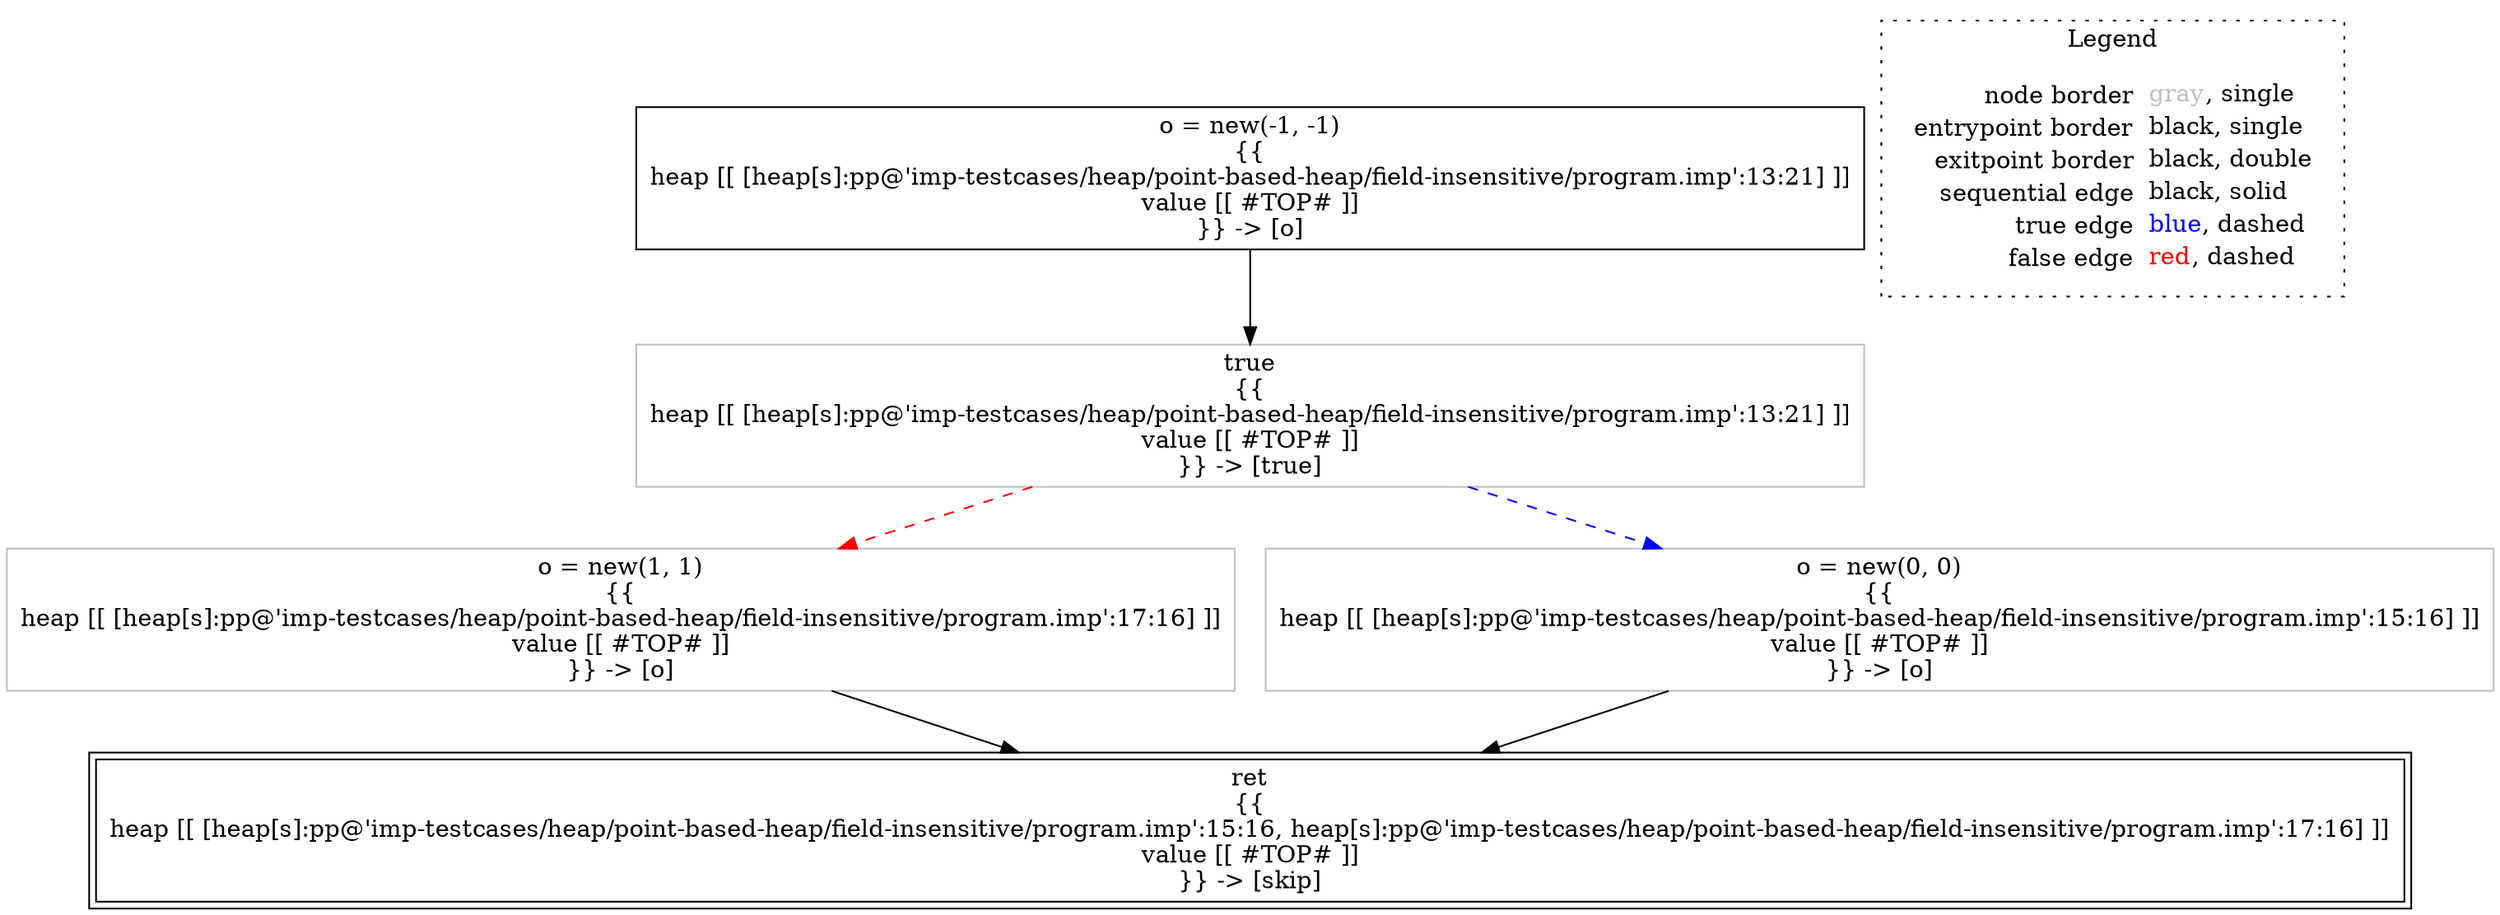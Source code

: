 digraph {
	"node0" [shape="rect",color="black",label=<o = new(-1, -1)<BR/>{{<BR/>heap [[ [heap[s]:pp@'imp-testcases/heap/point-based-heap/field-insensitive/program.imp':13:21] ]]<BR/>value [[ #TOP# ]]<BR/>}} -&gt; [o]>];
	"node1" [shape="rect",color="gray",label=<true<BR/>{{<BR/>heap [[ [heap[s]:pp@'imp-testcases/heap/point-based-heap/field-insensitive/program.imp':13:21] ]]<BR/>value [[ #TOP# ]]<BR/>}} -&gt; [true]>];
	"node2" [shape="rect",color="gray",label=<o = new(1, 1)<BR/>{{<BR/>heap [[ [heap[s]:pp@'imp-testcases/heap/point-based-heap/field-insensitive/program.imp':17:16] ]]<BR/>value [[ #TOP# ]]<BR/>}} -&gt; [o]>];
	"node3" [shape="rect",color="gray",label=<o = new(0, 0)<BR/>{{<BR/>heap [[ [heap[s]:pp@'imp-testcases/heap/point-based-heap/field-insensitive/program.imp':15:16] ]]<BR/>value [[ #TOP# ]]<BR/>}} -&gt; [o]>];
	"node4" [shape="rect",color="black",peripheries="2",label=<ret<BR/>{{<BR/>heap [[ [heap[s]:pp@'imp-testcases/heap/point-based-heap/field-insensitive/program.imp':15:16, heap[s]:pp@'imp-testcases/heap/point-based-heap/field-insensitive/program.imp':17:16] ]]<BR/>value [[ #TOP# ]]<BR/>}} -&gt; [skip]>];
	"node1" -> "node2" [color="red",style="dashed"];
	"node1" -> "node3" [color="blue",style="dashed"];
	"node2" -> "node4" [color="black"];
	"node0" -> "node1" [color="black"];
	"node3" -> "node4" [color="black"];
subgraph cluster_legend {
	label="Legend";
	style=dotted;
	node [shape=plaintext];
	"legend" [label=<<table border="0" cellpadding="2" cellspacing="0" cellborder="0"><tr><td align="right">node border&nbsp;</td><td align="left"><font color="gray">gray</font>, single</td></tr><tr><td align="right">entrypoint border&nbsp;</td><td align="left"><font color="black">black</font>, single</td></tr><tr><td align="right">exitpoint border&nbsp;</td><td align="left"><font color="black">black</font>, double</td></tr><tr><td align="right">sequential edge&nbsp;</td><td align="left"><font color="black">black</font>, solid</td></tr><tr><td align="right">true edge&nbsp;</td><td align="left"><font color="blue">blue</font>, dashed</td></tr><tr><td align="right">false edge&nbsp;</td><td align="left"><font color="red">red</font>, dashed</td></tr></table>>];
}

}
